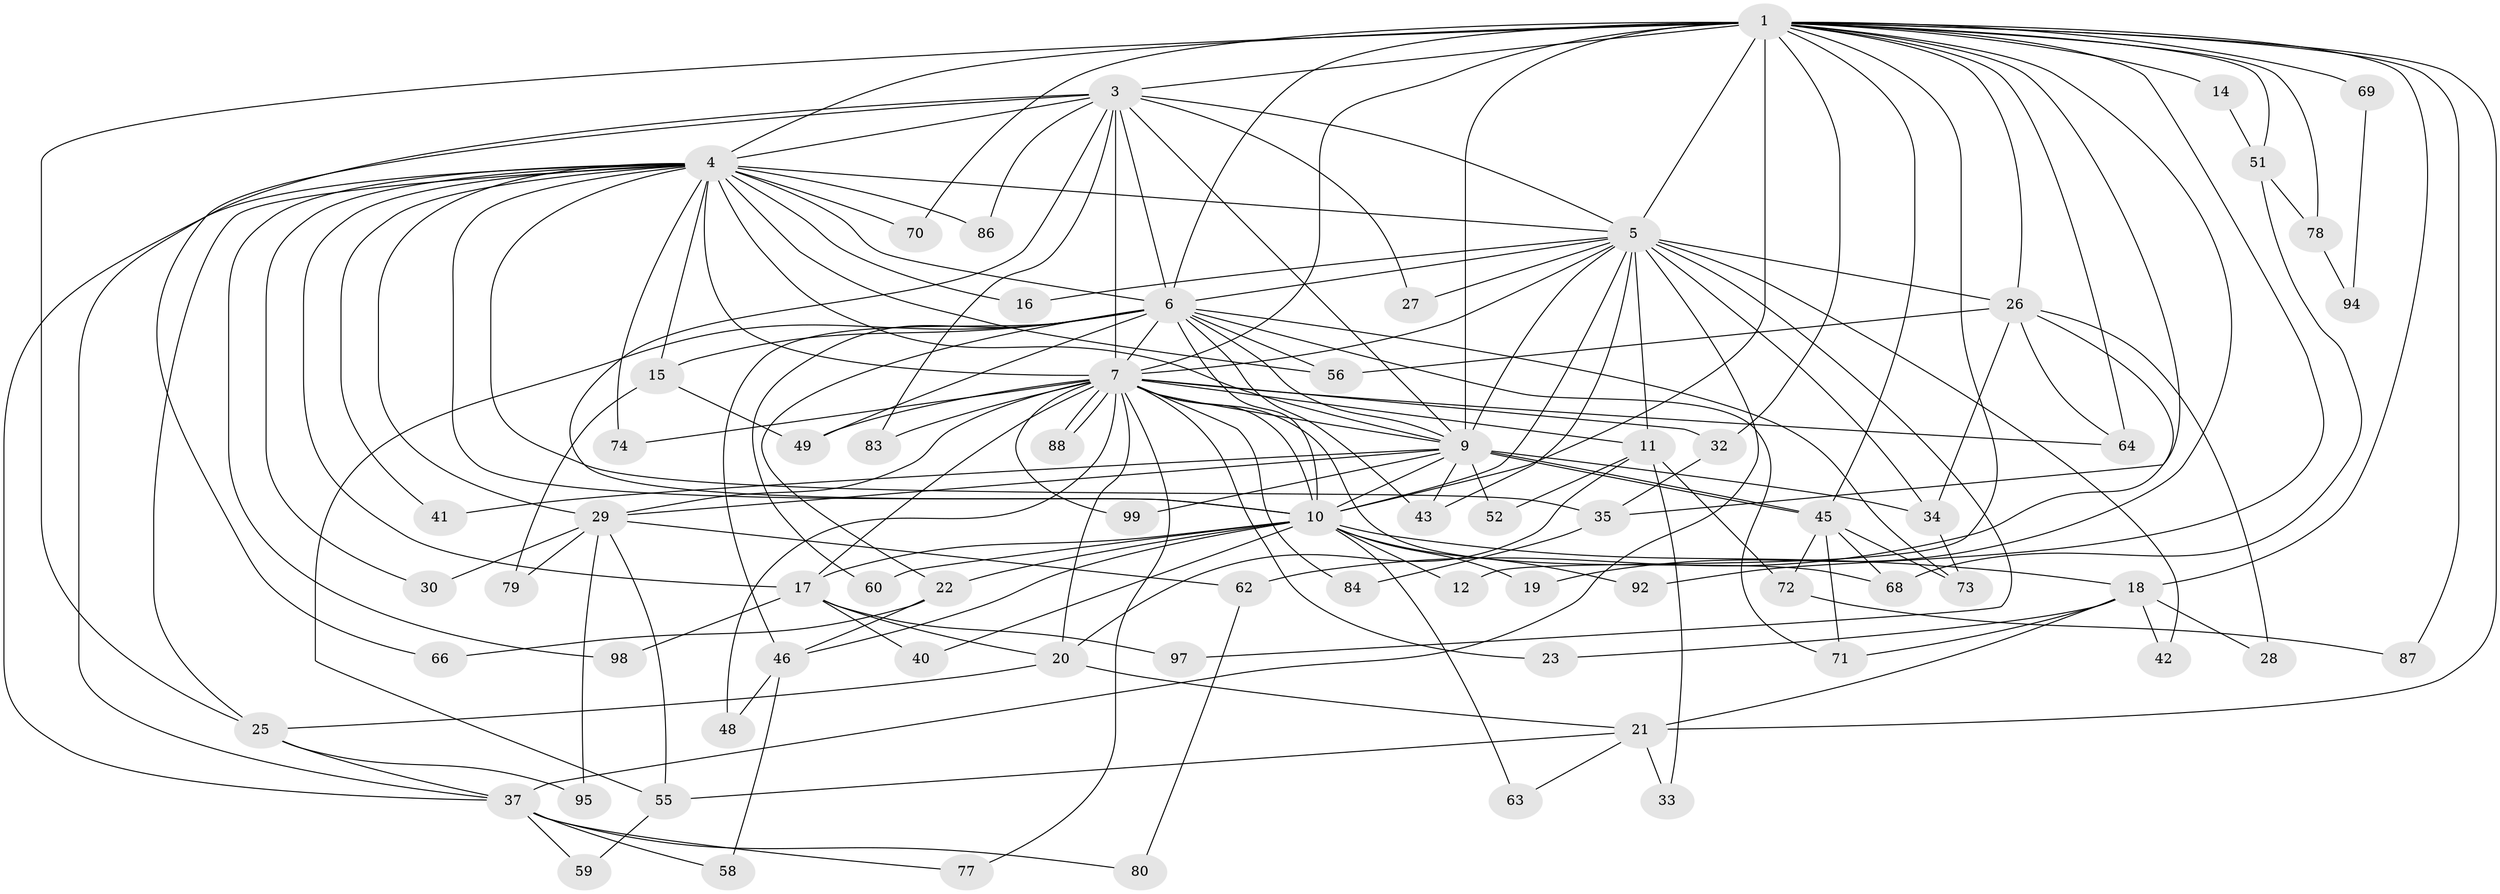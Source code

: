 // original degree distribution, {21: 0.010101010101010102, 18: 0.030303030303030304, 14: 0.010101010101010102, 23: 0.010101010101010102, 20: 0.020202020202020204, 25: 0.010101010101010102, 10: 0.010101010101010102, 5: 0.050505050505050504, 2: 0.5050505050505051, 4: 0.1111111111111111, 3: 0.18181818181818182, 6: 0.010101010101010102, 7: 0.020202020202020204, 8: 0.020202020202020204}
// Generated by graph-tools (version 1.1) at 2025/41/03/06/25 10:41:39]
// undirected, 72 vertices, 173 edges
graph export_dot {
graph [start="1"]
  node [color=gray90,style=filled];
  1 [super="+2"];
  3 [super="+44"];
  4 [super="+65"];
  5 [super="+38"];
  6 [super="+93"];
  7 [super="+8"];
  9 [super="+67"];
  10 [super="+13"];
  11 [super="+31"];
  12;
  14;
  15;
  16;
  17 [super="+96"];
  18 [super="+61"];
  19;
  20 [super="+24"];
  21 [super="+36"];
  22;
  23;
  25 [super="+39"];
  26 [super="+82"];
  27;
  28;
  29 [super="+90"];
  30;
  32;
  33;
  34;
  35 [super="+54"];
  37 [super="+53"];
  40;
  41;
  42;
  43 [super="+81"];
  45 [super="+50"];
  46 [super="+47"];
  48;
  49 [super="+75"];
  51 [super="+85"];
  52;
  55 [super="+57"];
  56;
  58;
  59;
  60 [super="+89"];
  62;
  63;
  64 [super="+91"];
  66;
  68;
  69;
  70;
  71;
  72;
  73 [super="+76"];
  74;
  77;
  78;
  79;
  80;
  83;
  84;
  86;
  87;
  88;
  92;
  94;
  95;
  97;
  98;
  99;
  1 -- 3 [weight=2];
  1 -- 4 [weight=2];
  1 -- 5 [weight=2];
  1 -- 6 [weight=2];
  1 -- 7 [weight=4];
  1 -- 9 [weight=2];
  1 -- 10 [weight=3];
  1 -- 12;
  1 -- 14 [weight=2];
  1 -- 18;
  1 -- 26;
  1 -- 32;
  1 -- 51;
  1 -- 69 [weight=2];
  1 -- 78;
  1 -- 92;
  1 -- 35;
  1 -- 64;
  1 -- 70;
  1 -- 19;
  1 -- 21 [weight=2];
  1 -- 87;
  1 -- 25;
  1 -- 45;
  3 -- 4;
  3 -- 5;
  3 -- 6;
  3 -- 7 [weight=2];
  3 -- 9;
  3 -- 10;
  3 -- 27;
  3 -- 66;
  3 -- 83;
  3 -- 86;
  3 -- 37;
  4 -- 5;
  4 -- 6;
  4 -- 7 [weight=2];
  4 -- 9 [weight=2];
  4 -- 10;
  4 -- 15;
  4 -- 16;
  4 -- 25;
  4 -- 29;
  4 -- 30;
  4 -- 35;
  4 -- 37;
  4 -- 41;
  4 -- 56;
  4 -- 70;
  4 -- 74;
  4 -- 98;
  4 -- 86;
  4 -- 17;
  5 -- 6;
  5 -- 7 [weight=2];
  5 -- 9;
  5 -- 10;
  5 -- 11 [weight=2];
  5 -- 16;
  5 -- 26;
  5 -- 27;
  5 -- 34 [weight=2];
  5 -- 42;
  5 -- 43;
  5 -- 97;
  5 -- 37;
  6 -- 7 [weight=2];
  6 -- 9;
  6 -- 10;
  6 -- 15;
  6 -- 22;
  6 -- 46;
  6 -- 55;
  6 -- 56;
  6 -- 60 [weight=2];
  6 -- 49;
  6 -- 73;
  6 -- 43;
  6 -- 71;
  7 -- 9 [weight=2];
  7 -- 10 [weight=2];
  7 -- 11;
  7 -- 17;
  7 -- 23;
  7 -- 32;
  7 -- 48;
  7 -- 49;
  7 -- 64;
  7 -- 74;
  7 -- 77;
  7 -- 83;
  7 -- 84;
  7 -- 88;
  7 -- 88;
  7 -- 99;
  7 -- 68;
  7 -- 29;
  7 -- 20;
  9 -- 10;
  9 -- 29;
  9 -- 41;
  9 -- 43;
  9 -- 45;
  9 -- 45;
  9 -- 52;
  9 -- 99;
  9 -- 34;
  10 -- 12;
  10 -- 17;
  10 -- 18;
  10 -- 22;
  10 -- 40;
  10 -- 46;
  10 -- 60;
  10 -- 63;
  10 -- 19;
  10 -- 92;
  11 -- 20;
  11 -- 52;
  11 -- 72;
  11 -- 33;
  14 -- 51;
  15 -- 49;
  15 -- 79;
  17 -- 20;
  17 -- 40;
  17 -- 98;
  17 -- 97;
  18 -- 23;
  18 -- 28;
  18 -- 42;
  18 -- 71;
  18 -- 21;
  20 -- 21;
  20 -- 25;
  21 -- 33;
  21 -- 63;
  21 -- 55;
  22 -- 66;
  22 -- 46;
  25 -- 37;
  25 -- 95;
  26 -- 28;
  26 -- 34;
  26 -- 62;
  26 -- 64;
  26 -- 56;
  29 -- 30;
  29 -- 55;
  29 -- 62;
  29 -- 79;
  29 -- 95;
  32 -- 35;
  34 -- 73;
  35 -- 84;
  37 -- 58;
  37 -- 59;
  37 -- 77;
  37 -- 80;
  45 -- 73;
  45 -- 68;
  45 -- 71;
  45 -- 72;
  46 -- 58;
  46 -- 48;
  51 -- 78;
  51 -- 68;
  55 -- 59;
  62 -- 80;
  69 -- 94;
  72 -- 87;
  78 -- 94;
}
